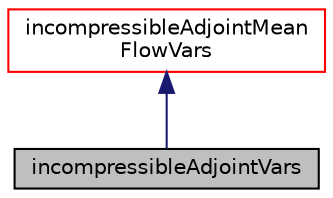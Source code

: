 digraph "incompressibleAdjointVars"
{
  bgcolor="transparent";
  edge [fontname="Helvetica",fontsize="10",labelfontname="Helvetica",labelfontsize="10"];
  node [fontname="Helvetica",fontsize="10",shape=record];
  Node1 [label="incompressibleAdjointVars",height=0.2,width=0.4,color="black", fillcolor="grey75", style="filled" fontcolor="black"];
  Node2 -> Node1 [dir="back",color="midnightblue",fontsize="10",style="solid",fontname="Helvetica"];
  Node2 [label="incompressibleAdjointMean\lFlowVars",height=0.2,width=0.4,color="red",URL="$classFoam_1_1incompressibleAdjointMeanFlowVars.html",tooltip="Manages the adjoint mean flow fields and their mean values. "];
}
